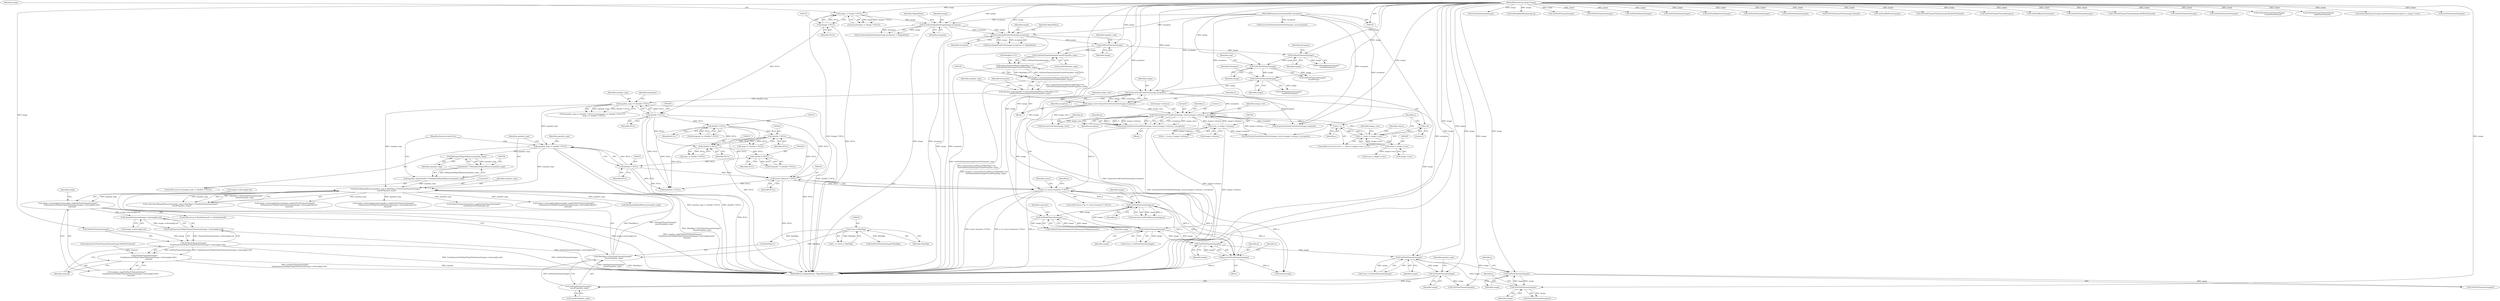 digraph "0_ImageMagick_76401e172ea3a55182be2b8e2aca4d07270f6da6_0@array" {
"1000620" [label="(Call,image->colormap[j].red=equalize_map[GetPixelChannels(image)*\n                ScaleQuantumToMap(ClampToQuantum(image->colormap[j].red))+\n                channel])"];
"1000447" [label="(Call,ResetMagickMemory(equalize_map,0,(MaxMap+1)*GetPixelChannels(image)*\n    sizeof(*equalize_map)))"];
"1000253" [label="(Call,equalize_map=(double *) RelinquishMagickMemory(equalize_map))"];
"1000255" [label="(Call,(double *) RelinquishMagickMemory(equalize_map))"];
"1000257" [label="(Call,RelinquishMagickMemory(equalize_map))"];
"1000248" [label="(Call,equalize_map != (double *) NULL)"];
"1000206" [label="(Call,equalize_map == (double *) NULL)"];
"1000162" [label="(Call,equalize_map=(double *) AcquireQuantumMemory(MaxMap+1UL,\n     GetPixelChannels(image)*sizeof(*equalize_map)))"];
"1000164" [label="(Call,(double *) AcquireQuantumMemory(MaxMap+1UL,\n     GetPixelChannels(image)*sizeof(*equalize_map)))"];
"1000166" [label="(Call,AcquireQuantumMemory(MaxMap+1UL,\n     GetPixelChannels(image)*sizeof(*equalize_map)))"];
"1000170" [label="(Call,GetPixelChannels(image)*sizeof(*equalize_map))"];
"1000171" [label="(Call,GetPixelChannels(image))"];
"1000156" [label="(Call,SyncImagePixelCache(image,exception))"];
"1000133" [label="(Call,AccelerateEqualizeImage(image,exception))"];
"1000120" [label="(Call,image != (Image *) NULL)"];
"1000106" [label="(MethodParameterIn,Image *image)"];
"1000122" [label="(Call,(Image *) NULL)"];
"1000107" [label="(MethodParameterIn,ExceptionInfo *exception)"];
"1000208" [label="(Call,(double *) NULL)"];
"1000250" [label="(Call,(double *) NULL)"];
"1000238" [label="(Call,(double *) NULL)"];
"1000226" [label="(Call,(double *) NULL)"];
"1000219" [label="(Call,(double *) NULL)"];
"1000214" [label="(Call,(double *) NULL)"];
"1000450" [label="(Call,(MaxMap+1)*GetPixelChannels(image)*\n    sizeof(*equalize_map))"];
"1000419" [label="(Call,(ssize_t) MaxMap)"];
"1000454" [label="(Call,GetPixelChannels(image)*\n    sizeof(*equalize_map))"];
"1000455" [label="(Call,GetPixelChannels(image))"];
"1000403" [label="(Call,GetPixelChannels(image))"];
"1000285" [label="(Call,AcquireVirtualCacheView(image,exception))"];
"1000278" [label="(Call,GetPixelChannels(image))"];
"1000199" [label="(Call,GetPixelChannels(image))"];
"1000185" [label="(Call,GetPixelChannels(image))"];
"1000389" [label="(Call,GetPixelChannels(image))"];
"1000353" [label="(Call,GetPixelChannels(image))"];
"1000382" [label="(Call,GetPixelChannels(image))"];
"1000374" [label="(Call,GetPixelIntensity(image,p))"];
"1000387" [label="(Call,p+=GetPixelChannels(image))"];
"1000321" [label="(Call,p == (const Quantum *) NULL)"];
"1000309" [label="(Call,p=GetCacheViewVirtualPixels(image_view,0,y,image->columns,1,exception))"];
"1000311" [label="(Call,GetCacheViewVirtualPixels(image_view,0,y,image->columns,1,exception))"];
"1000283" [label="(Call,image_view=AcquireVirtualCacheView(image,exception))"];
"1000292" [label="(Call,y < (ssize_t) image->rows)"];
"1000289" [label="(Call,y=0)"];
"1000299" [label="(Call,y++)"];
"1000294" [label="(Call,(ssize_t) image->rows)"];
"1000337" [label="(Call,(ssize_t) image->columns)"];
"1000323" [label="(Call,(const Quantum *) NULL)"];
"1000440" [label="(Call,GetPixelChannels(image))"];
"1000431" [label="(Call,GetPixelChannels(image))"];
"1000635" [label="(Call,ClampToQuantum(image->colormap[j].red))"];
"1000634" [label="(Call,ScaleQuantumToMap(ClampToQuantum(image->colormap[j].red)))"];
"1000631" [label="(Call,GetPixelChannels(image)*\n                ScaleQuantumToMap(ClampToQuantum(image->colormap[j].red)))"];
"1000630" [label="(Call,GetPixelChannels(image)*\n                ScaleQuantumToMap(ClampToQuantum(image->colormap[j].red))+\n                channel)"];
"1000404" [label="(Identifier,image)"];
"1000484" [label="(Call,GetPixelChannels(image))"];
"1000175" [label="(Identifier,equalize_map)"];
"1000381" [label="(Call,GetPixelChannels(image)*ScaleQuantumToMap(intensity))"];
"1000249" [label="(Identifier,equalize_map)"];
"1000354" [label="(Identifier,image)"];
"1000228" [label="(Identifier,NULL)"];
"1000296" [label="(Call,image->rows)"];
"1000449" [label="(Literal,0)"];
"1000282" [label="(Identifier,histogram)"];
"1000607" [label="(Call,channel=GetPixelChannelChannel(image,RedPixelChannel))"];
"1000314" [label="(Identifier,y)"];
"1000155" [label="(Call,SyncImagePixelCache(image,exception) == MagickFalse)"];
"1000909" [label="(Call,GetPixelChannels(image))"];
"1000300" [label="(Identifier,y)"];
"1000456" [label="(Identifier,image)"];
"1000447" [label="(Call,ResetMagickMemory(equalize_map,0,(MaxMap+1)*GetPixelChannels(image)*\n    sizeof(*equalize_map)))"];
"1000177" [label="(Identifier,histogram)"];
"1000258" [label="(Identifier,equalize_map)"];
"1000813" [label="(Call,GetCacheViewAuthenticPixels(image_view,0,y,image->columns,1,exception))"];
"1000216" [label="(Identifier,NULL)"];
"1000257" [label="(Call,RelinquishMagickMemory(equalize_map))"];
"1000351" [label="(Call,(ssize_t) GetPixelChannels(image))"];
"1000850" [label="(Call,GetPixelReadMask(image,q))"];
"1000106" [label="(MethodParameterIn,Image *image)"];
"1000439" [label="(Call,GetPixelChannels(image)*j)"];
"1000198" [label="(Call,GetPixelChannels(image)*\n    sizeof(*map))"];
"1000189" [label="(Identifier,histogram)"];
"1000620" [label="(Call,image->colormap[j].red=equalize_map[GetPixelChannels(image)*\n                ScaleQuantumToMap(ClampToQuantum(image->colormap[j].red))+\n                channel])"];
"1000212" [label="(Call,histogram == (double *) NULL)"];
"1000318" [label="(Literal,1)"];
"1000236" [label="(Call,histogram != (double *) NULL)"];
"1000328" [label="(Identifier,status)"];
"1000217" [label="(Call,map == (double *) NULL)"];
"1000393" [label="(Call,DestroyCacheView(image_view))"];
"1000392" [label="(Identifier,image_view)"];
"1000277" [label="(Call,GetPixelChannels(image)*\n    sizeof(*histogram))"];
"1000166" [label="(Call,AcquireQuantumMemory(MaxMap+1UL,\n     GetPixelChannels(image)*sizeof(*equalize_map)))"];
"1000335" [label="(Call,x < (ssize_t) image->columns)"];
"1000121" [label="(Identifier,image)"];
"1000455" [label="(Call,GetPixelChannels(image))"];
"1000213" [label="(Identifier,histogram)"];
"1000825" [label="(Call,(Quantum *) NULL)"];
"1000385" [label="(Identifier,intensity)"];
"1000210" [label="(Identifier,NULL)"];
"1000918" [label="(Call,GetPixelChannels(image))"];
"1000868" [label="(Call,GetPixelChannels(image))"];
"1000226" [label="(Call,(double *) NULL)"];
"1000922" [label="(Call,SyncCacheViewAuthenticPixels(image_view,exception))"];
"1000344" [label="(Block,)"];
"1000320" [label="(ControlStructure,if (p == (const Quantum *) NULL))"];
"1000770" [label="(Call,GetPixelChannels(image))"];
"1000162" [label="(Call,equalize_map=(double *) AcquireQuantumMemory(MaxMap+1UL,\n     GetPixelChannels(image)*sizeof(*equalize_map)))"];
"1000445" [label="(Call,(void) ResetMagickMemory(equalize_map,0,(MaxMap+1)*GetPixelChannels(image)*\n    sizeof(*equalize_map)))"];
"1000156" [label="(Call,SyncImagePixelCache(image,exception))"];
"1000108" [label="(Block,)"];
"1000417" [label="(Call,j <= (ssize_t) MaxMap)"];
"1000163" [label="(Identifier,equalize_map)"];
"1000375" [label="(Identifier,image)"];
"1000203" [label="(Identifier,map)"];
"1000312" [label="(Identifier,image_view)"];
"1000712" [label="(Call,image->colormap[j].blue=equalize_map[GetPixelChannels(image)*\n                ScaleQuantumToMap(ClampToQuantum(image->colormap[j].blue))+\n                channel])"];
"1000135" [label="(Identifier,exception)"];
"1000284" [label="(Identifier,image_view)"];
"1000325" [label="(Identifier,NULL)"];
"1000787" [label="(Call,AcquireAuthenticCacheView(image,exception))"];
"1000219" [label="(Call,(double *) NULL)"];
"1000240" [label="(Identifier,NULL)"];
"1000185" [label="(Call,GetPixelChannels(image))"];
"1000260" [label="(Identifier,ResourceLimitError)"];
"1000252" [label="(Identifier,NULL)"];
"1000442" [label="(Identifier,j)"];
"1000134" [label="(Identifier,image)"];
"1000376" [label="(Identifier,p)"];
"1000431" [label="(Call,GetPixelChannels(image))"];
"1000450" [label="(Call,(MaxMap+1)*GetPixelChannels(image)*\n    sizeof(*equalize_map))"];
"1000207" [label="(Identifier,equalize_map)"];
"1000238" [label="(Call,(double *) NULL)"];
"1000199" [label="(Call,GetPixelChannels(image))"];
"1000132" [label="(Call,AccelerateEqualizeImage(image,exception) != MagickFalse)"];
"1000158" [label="(Identifier,exception)"];
"1000678" [label="(Call,GetPixelChannels(image))"];
"1000739" [label="(Call,GetPixelAlphaTraits(image))"];
"1000724" [label="(Call,GetPixelChannels(image))"];
"1000214" [label="(Call,(double *) NULL)"];
"1000285" [label="(Call,AcquireVirtualCacheView(image,exception))"];
"1000430" [label="(Call,GetPixelChannels(image)*j)"];
"1000255" [label="(Call,(double *) RelinquishMagickMemory(equalize_map))"];
"1000171" [label="(Call,GetPixelChannels(image))"];
"1000612" [label="(ControlStructure,if (black[channel] != white[channel]))"];
"1000250" [label="(Call,(double *) NULL)"];
"1000459" [label="(Identifier,equalize_map)"];
"1000279" [label="(Identifier,image)"];
"1000432" [label="(Identifier,image)"];
"1000631" [label="(Call,GetPixelChannels(image)*\n                ScaleQuantumToMap(ClampToQuantum(image->colormap[j].red)))"];
"1000666" [label="(Call,image->colormap[j].green=equalize_map[GetPixelChannels(image)*\n                ScaleQuantumToMap(ClampToQuantum(image->colormap[j].green))+\n                channel])"];
"1000550" [label="(Call,GetPixelChannels(image))"];
"1000635" [label="(Call,ClampToQuantum(image->colormap[j].red))"];
"1000337" [label="(Call,(ssize_t) image->columns)"];
"1000882" [label="(Call,GetPixelChannelTraits(image,channel))"];
"1000119" [label="(Call,assert(image != (Image *) NULL))"];
"1000904" [label="(Call,ClampToQuantum(equalize_map[GetPixelChannels(image)*\n          ScaleQuantumToMap(q[j])+j]))"];
"1000457" [label="(Call,sizeof(*equalize_map))"];
"1000283" [label="(Call,image_view=AcquireVirtualCacheView(image,exception))"];
"1000323" [label="(Call,(const Quantum *) NULL)"];
"1000315" [label="(Call,image->columns)"];
"1000353" [label="(Call,GetPixelChannels(image))"];
"1000504" [label="(Call,GetPixelChannels(image)*MaxMap)"];
"1000387" [label="(Call,p+=GetPixelChannels(image))"];
"1000634" [label="(Call,ScaleQuantumToMap(ClampToQuantum(image->colormap[j].red)))"];
"1000621" [label="(Call,image->colormap[j].red)"];
"1000173" [label="(Call,sizeof(*equalize_map))"];
"1000170" [label="(Call,GetPixelChannels(image)*sizeof(*equalize_map))"];
"1000253" [label="(Call,equalize_map=(double *) RelinquishMagickMemory(equalize_map))"];
"1000374" [label="(Call,GetPixelIntensity(image,p))"];
"1000630" [label="(Call,GetPixelChannels(image)*\n                ScaleQuantumToMap(ClampToQuantum(image->colormap[j].red))+\n                channel)"];
"1000421" [label="(Identifier,MaxMap)"];
"1000206" [label="(Call,equalize_map == (double *) NULL)"];
"1000254" [label="(Identifier,equalize_map)"];
"1000164" [label="(Call,(double *) AcquireQuantumMemory(MaxMap+1UL,\n     GetPixelChannels(image)*sizeof(*equalize_map)))"];
"1000311" [label="(Call,GetCacheViewVirtualPixels(image_view,0,y,image->columns,1,exception))"];
"1000383" [label="(Identifier,image)"];
"1000310" [label="(Identifier,p)"];
"1000382" [label="(Call,GetPixelChannels(image))"];
"1000107" [label="(MethodParameterIn,ExceptionInfo *exception)"];
"1000601" [label="(Call,GetPixelRedTraits(image))"];
"1000309" [label="(Call,p=GetCacheViewVirtualPixels(image_view,0,y,image->columns,1,exception))"];
"1000287" [label="(Identifier,exception)"];
"1000648" [label="(Identifier,image)"];
"1000339" [label="(Call,image->columns)"];
"1000122" [label="(Call,(Image *) NULL)"];
"1000758" [label="(Call,image->colormap[j].alpha=equalize_map[GetPixelChannels(image)*\n                ScaleQuantumToMap(ClampToQuantum(image->colormap[j].alpha))+\n                channel])"];
"1000433" [label="(Identifier,j)"];
"1000968" [label="(MethodReturn,MagickExport MagickBooleanType)"];
"1000333" [label="(Identifier,x)"];
"1000964" [label="(Call,RelinquishMagickMemory(equalize_map))"];
"1000167" [label="(Call,MaxMap+1UL)"];
"1000248" [label="(Call,equalize_map != (double *) NULL)"];
"1000390" [label="(Identifier,image)"];
"1000286" [label="(Identifier,image)"];
"1000403" [label="(Call,GetPixelChannels(image))"];
"1000289" [label="(Call,y=0)"];
"1000796" [label="(Call,(ssize_t) image->rows)"];
"1000701" [label="(Call,GetPixelChannelChannel(image,BluePixelChannel))"];
"1000876" [label="(Call,GetPixelChannelChannel(image,j))"];
"1000454" [label="(Call,GetPixelChannels(image)*\n    sizeof(*equalize_map))"];
"1000693" [label="(Call,GetPixelBlueTraits(image))"];
"1000451" [label="(Call,MaxMap+1)"];
"1000299" [label="(Call,y++)"];
"1000291" [label="(Literal,0)"];
"1000533" [label="(Call,GetPixelChannels(image))"];
"1000124" [label="(Identifier,NULL)"];
"1000372" [label="(Call,intensity=GetPixelIntensity(image,p))"];
"1000609" [label="(Call,GetPixelChannelChannel(image,RedPixelChannel))"];
"1000157" [label="(Identifier,image)"];
"1000321" [label="(Call,p == (const Quantum *) NULL)"];
"1000294" [label="(Call,(ssize_t) image->rows)"];
"1000200" [label="(Identifier,image)"];
"1000186" [label="(Identifier,image)"];
"1000136" [label="(Identifier,MagickFalse)"];
"1000319" [label="(Identifier,exception)"];
"1000359" [label="(Call,intensity=p[i])"];
"1000301" [label="(Block,)"];
"1000440" [label="(Call,GetPixelChannels(image))"];
"1000857" [label="(Call,GetPixelChannels(image))"];
"1000636" [label="(Call,image->colormap[j].red)"];
"1000628" [label="(Call,equalize_map[GetPixelChannels(image)*\n                ScaleQuantumToMap(ClampToQuantum(image->colormap[j].red))+\n                channel])"];
"1000647" [label="(Call,GetPixelGreenTraits(image))"];
"1000632" [label="(Call,GetPixelChannels(image))"];
"1000655" [label="(Call,GetPixelChannelChannel(image,\n              GreenPixelChannel))"];
"1000290" [label="(Identifier,y)"];
"1000133" [label="(Call,AccelerateEqualizeImage(image,exception))"];
"1000221" [label="(Identifier,NULL)"];
"1000401" [label="(Call,(ssize_t) GetPixelChannels(image))"];
"1000313" [label="(Literal,0)"];
"1000747" [label="(Call,GetPixelChannelChannel(image,\n              AlphaPixelChannel))"];
"1000184" [label="(Call,GetPixelChannels(image)*\n    sizeof(*histogram))"];
"1000448" [label="(Identifier,equalize_map)"];
"1000292" [label="(Call,y < (ssize_t) image->rows)"];
"1000643" [label="(Identifier,channel)"];
"1000306" [label="(Identifier,status)"];
"1000120" [label="(Call,image != (Image *) NULL)"];
"1000247" [label="(ControlStructure,if (equalize_map != (double *) NULL))"];
"1000941" [label="(Call,SetImageProgress(image,EqualizeImageTag,progress++,image->rows))"];
"1000419" [label="(Call,(ssize_t) MaxMap)"];
"1000224" [label="(Call,map != (double *) NULL)"];
"1000288" [label="(ControlStructure,for (y=0; y < (ssize_t) image->rows; y++))"];
"1000322" [label="(Identifier,p)"];
"1000505" [label="(Call,GetPixelChannels(image))"];
"1000278" [label="(Call,GetPixelChannels(image))"];
"1000388" [label="(Identifier,p)"];
"1000159" [label="(Identifier,MagickFalse)"];
"1000389" [label="(Call,GetPixelChannels(image))"];
"1000343" [label="(Identifier,x)"];
"1000208" [label="(Call,(double *) NULL)"];
"1000205" [label="(Call,(equalize_map == (double *) NULL) || (histogram == (double *) NULL) ||\n      (map == (double *) NULL))"];
"1000172" [label="(Identifier,image)"];
"1000293" [label="(Identifier,y)"];
"1000441" [label="(Identifier,image)"];
"1000620" -> "1000612"  [label="AST: "];
"1000620" -> "1000628"  [label="CFG: "];
"1000621" -> "1000620"  [label="AST: "];
"1000628" -> "1000620"  [label="AST: "];
"1000648" -> "1000620"  [label="CFG: "];
"1000620" -> "1000968"  [label="DDG: image->colormap[j].red"];
"1000620" -> "1000968"  [label="DDG: equalize_map[GetPixelChannels(image)*\n                ScaleQuantumToMap(ClampToQuantum(image->colormap[j].red))+\n                channel]"];
"1000447" -> "1000620"  [label="DDG: equalize_map"];
"1000620" -> "1000635"  [label="DDG: image->colormap[j].red"];
"1000447" -> "1000445"  [label="AST: "];
"1000447" -> "1000450"  [label="CFG: "];
"1000448" -> "1000447"  [label="AST: "];
"1000449" -> "1000447"  [label="AST: "];
"1000450" -> "1000447"  [label="AST: "];
"1000445" -> "1000447"  [label="CFG: "];
"1000447" -> "1000968"  [label="DDG: (MaxMap+1)*GetPixelChannels(image)*\n    sizeof(*equalize_map)"];
"1000447" -> "1000445"  [label="DDG: equalize_map"];
"1000447" -> "1000445"  [label="DDG: 0"];
"1000447" -> "1000445"  [label="DDG: (MaxMap+1)*GetPixelChannels(image)*\n    sizeof(*equalize_map)"];
"1000253" -> "1000447"  [label="DDG: equalize_map"];
"1000206" -> "1000447"  [label="DDG: equalize_map"];
"1000248" -> "1000447"  [label="DDG: equalize_map"];
"1000450" -> "1000447"  [label="DDG: MaxMap+1"];
"1000450" -> "1000447"  [label="DDG: GetPixelChannels(image)*\n    sizeof(*equalize_map)"];
"1000447" -> "1000666"  [label="DDG: equalize_map"];
"1000447" -> "1000712"  [label="DDG: equalize_map"];
"1000447" -> "1000758"  [label="DDG: equalize_map"];
"1000447" -> "1000904"  [label="DDG: equalize_map"];
"1000447" -> "1000964"  [label="DDG: equalize_map"];
"1000253" -> "1000247"  [label="AST: "];
"1000253" -> "1000255"  [label="CFG: "];
"1000254" -> "1000253"  [label="AST: "];
"1000255" -> "1000253"  [label="AST: "];
"1000260" -> "1000253"  [label="CFG: "];
"1000255" -> "1000253"  [label="DDG: RelinquishMagickMemory(equalize_map)"];
"1000255" -> "1000257"  [label="CFG: "];
"1000256" -> "1000255"  [label="AST: "];
"1000257" -> "1000255"  [label="AST: "];
"1000257" -> "1000255"  [label="DDG: equalize_map"];
"1000257" -> "1000258"  [label="CFG: "];
"1000258" -> "1000257"  [label="AST: "];
"1000248" -> "1000257"  [label="DDG: equalize_map"];
"1000248" -> "1000247"  [label="AST: "];
"1000248" -> "1000250"  [label="CFG: "];
"1000249" -> "1000248"  [label="AST: "];
"1000250" -> "1000248"  [label="AST: "];
"1000254" -> "1000248"  [label="CFG: "];
"1000260" -> "1000248"  [label="CFG: "];
"1000248" -> "1000968"  [label="DDG: equalize_map != (double *) NULL"];
"1000248" -> "1000968"  [label="DDG: (double *) NULL"];
"1000206" -> "1000248"  [label="DDG: equalize_map"];
"1000250" -> "1000248"  [label="DDG: NULL"];
"1000206" -> "1000205"  [label="AST: "];
"1000206" -> "1000208"  [label="CFG: "];
"1000207" -> "1000206"  [label="AST: "];
"1000208" -> "1000206"  [label="AST: "];
"1000213" -> "1000206"  [label="CFG: "];
"1000205" -> "1000206"  [label="CFG: "];
"1000206" -> "1000968"  [label="DDG: (double *) NULL"];
"1000206" -> "1000205"  [label="DDG: equalize_map"];
"1000206" -> "1000205"  [label="DDG: (double *) NULL"];
"1000162" -> "1000206"  [label="DDG: equalize_map"];
"1000208" -> "1000206"  [label="DDG: NULL"];
"1000162" -> "1000108"  [label="AST: "];
"1000162" -> "1000164"  [label="CFG: "];
"1000163" -> "1000162"  [label="AST: "];
"1000164" -> "1000162"  [label="AST: "];
"1000177" -> "1000162"  [label="CFG: "];
"1000162" -> "1000968"  [label="DDG: (double *) AcquireQuantumMemory(MaxMap+1UL,\n     GetPixelChannels(image)*sizeof(*equalize_map))"];
"1000164" -> "1000162"  [label="DDG: AcquireQuantumMemory(MaxMap+1UL,\n     GetPixelChannels(image)*sizeof(*equalize_map))"];
"1000164" -> "1000166"  [label="CFG: "];
"1000165" -> "1000164"  [label="AST: "];
"1000166" -> "1000164"  [label="AST: "];
"1000164" -> "1000968"  [label="DDG: AcquireQuantumMemory(MaxMap+1UL,\n     GetPixelChannels(image)*sizeof(*equalize_map))"];
"1000166" -> "1000164"  [label="DDG: MaxMap+1UL"];
"1000166" -> "1000164"  [label="DDG: GetPixelChannels(image)*sizeof(*equalize_map)"];
"1000166" -> "1000170"  [label="CFG: "];
"1000167" -> "1000166"  [label="AST: "];
"1000170" -> "1000166"  [label="AST: "];
"1000166" -> "1000968"  [label="DDG: GetPixelChannels(image)*sizeof(*equalize_map)"];
"1000170" -> "1000166"  [label="DDG: GetPixelChannels(image)"];
"1000170" -> "1000173"  [label="CFG: "];
"1000171" -> "1000170"  [label="AST: "];
"1000173" -> "1000170"  [label="AST: "];
"1000171" -> "1000170"  [label="DDG: image"];
"1000171" -> "1000172"  [label="CFG: "];
"1000172" -> "1000171"  [label="AST: "];
"1000175" -> "1000171"  [label="CFG: "];
"1000156" -> "1000171"  [label="DDG: image"];
"1000106" -> "1000171"  [label="DDG: image"];
"1000171" -> "1000185"  [label="DDG: image"];
"1000156" -> "1000155"  [label="AST: "];
"1000156" -> "1000158"  [label="CFG: "];
"1000157" -> "1000156"  [label="AST: "];
"1000158" -> "1000156"  [label="AST: "];
"1000159" -> "1000156"  [label="CFG: "];
"1000156" -> "1000968"  [label="DDG: image"];
"1000156" -> "1000968"  [label="DDG: exception"];
"1000156" -> "1000155"  [label="DDG: image"];
"1000156" -> "1000155"  [label="DDG: exception"];
"1000133" -> "1000156"  [label="DDG: image"];
"1000133" -> "1000156"  [label="DDG: exception"];
"1000106" -> "1000156"  [label="DDG: image"];
"1000107" -> "1000156"  [label="DDG: exception"];
"1000156" -> "1000285"  [label="DDG: exception"];
"1000133" -> "1000132"  [label="AST: "];
"1000133" -> "1000135"  [label="CFG: "];
"1000134" -> "1000133"  [label="AST: "];
"1000135" -> "1000133"  [label="AST: "];
"1000136" -> "1000133"  [label="CFG: "];
"1000133" -> "1000968"  [label="DDG: image"];
"1000133" -> "1000968"  [label="DDG: exception"];
"1000133" -> "1000132"  [label="DDG: image"];
"1000133" -> "1000132"  [label="DDG: exception"];
"1000120" -> "1000133"  [label="DDG: image"];
"1000106" -> "1000133"  [label="DDG: image"];
"1000107" -> "1000133"  [label="DDG: exception"];
"1000120" -> "1000119"  [label="AST: "];
"1000120" -> "1000122"  [label="CFG: "];
"1000121" -> "1000120"  [label="AST: "];
"1000122" -> "1000120"  [label="AST: "];
"1000119" -> "1000120"  [label="CFG: "];
"1000120" -> "1000968"  [label="DDG: (Image *) NULL"];
"1000120" -> "1000119"  [label="DDG: image"];
"1000120" -> "1000119"  [label="DDG: (Image *) NULL"];
"1000106" -> "1000120"  [label="DDG: image"];
"1000122" -> "1000120"  [label="DDG: NULL"];
"1000106" -> "1000105"  [label="AST: "];
"1000106" -> "1000968"  [label="DDG: image"];
"1000106" -> "1000185"  [label="DDG: image"];
"1000106" -> "1000199"  [label="DDG: image"];
"1000106" -> "1000278"  [label="DDG: image"];
"1000106" -> "1000285"  [label="DDG: image"];
"1000106" -> "1000353"  [label="DDG: image"];
"1000106" -> "1000374"  [label="DDG: image"];
"1000106" -> "1000382"  [label="DDG: image"];
"1000106" -> "1000389"  [label="DDG: image"];
"1000106" -> "1000403"  [label="DDG: image"];
"1000106" -> "1000431"  [label="DDG: image"];
"1000106" -> "1000440"  [label="DDG: image"];
"1000106" -> "1000455"  [label="DDG: image"];
"1000106" -> "1000484"  [label="DDG: image"];
"1000106" -> "1000505"  [label="DDG: image"];
"1000106" -> "1000533"  [label="DDG: image"];
"1000106" -> "1000550"  [label="DDG: image"];
"1000106" -> "1000601"  [label="DDG: image"];
"1000106" -> "1000609"  [label="DDG: image"];
"1000106" -> "1000632"  [label="DDG: image"];
"1000106" -> "1000647"  [label="DDG: image"];
"1000106" -> "1000655"  [label="DDG: image"];
"1000106" -> "1000678"  [label="DDG: image"];
"1000106" -> "1000693"  [label="DDG: image"];
"1000106" -> "1000701"  [label="DDG: image"];
"1000106" -> "1000724"  [label="DDG: image"];
"1000106" -> "1000739"  [label="DDG: image"];
"1000106" -> "1000747"  [label="DDG: image"];
"1000106" -> "1000770"  [label="DDG: image"];
"1000106" -> "1000787"  [label="DDG: image"];
"1000106" -> "1000850"  [label="DDG: image"];
"1000106" -> "1000857"  [label="DDG: image"];
"1000106" -> "1000868"  [label="DDG: image"];
"1000106" -> "1000876"  [label="DDG: image"];
"1000106" -> "1000882"  [label="DDG: image"];
"1000106" -> "1000909"  [label="DDG: image"];
"1000106" -> "1000918"  [label="DDG: image"];
"1000106" -> "1000941"  [label="DDG: image"];
"1000122" -> "1000124"  [label="CFG: "];
"1000123" -> "1000122"  [label="AST: "];
"1000124" -> "1000122"  [label="AST: "];
"1000122" -> "1000968"  [label="DDG: NULL"];
"1000122" -> "1000208"  [label="DDG: NULL"];
"1000107" -> "1000105"  [label="AST: "];
"1000107" -> "1000968"  [label="DDG: exception"];
"1000107" -> "1000285"  [label="DDG: exception"];
"1000107" -> "1000311"  [label="DDG: exception"];
"1000107" -> "1000787"  [label="DDG: exception"];
"1000107" -> "1000813"  [label="DDG: exception"];
"1000107" -> "1000922"  [label="DDG: exception"];
"1000208" -> "1000210"  [label="CFG: "];
"1000209" -> "1000208"  [label="AST: "];
"1000210" -> "1000208"  [label="AST: "];
"1000208" -> "1000968"  [label="DDG: NULL"];
"1000208" -> "1000214"  [label="DDG: NULL"];
"1000208" -> "1000226"  [label="DDG: NULL"];
"1000208" -> "1000323"  [label="DDG: NULL"];
"1000208" -> "1000825"  [label="DDG: NULL"];
"1000250" -> "1000252"  [label="CFG: "];
"1000251" -> "1000250"  [label="AST: "];
"1000252" -> "1000250"  [label="AST: "];
"1000250" -> "1000968"  [label="DDG: NULL"];
"1000238" -> "1000250"  [label="DDG: NULL"];
"1000250" -> "1000323"  [label="DDG: NULL"];
"1000250" -> "1000825"  [label="DDG: NULL"];
"1000238" -> "1000236"  [label="AST: "];
"1000238" -> "1000240"  [label="CFG: "];
"1000239" -> "1000238"  [label="AST: "];
"1000240" -> "1000238"  [label="AST: "];
"1000236" -> "1000238"  [label="CFG: "];
"1000238" -> "1000236"  [label="DDG: NULL"];
"1000226" -> "1000238"  [label="DDG: NULL"];
"1000226" -> "1000224"  [label="AST: "];
"1000226" -> "1000228"  [label="CFG: "];
"1000227" -> "1000226"  [label="AST: "];
"1000228" -> "1000226"  [label="AST: "];
"1000224" -> "1000226"  [label="CFG: "];
"1000226" -> "1000224"  [label="DDG: NULL"];
"1000219" -> "1000226"  [label="DDG: NULL"];
"1000214" -> "1000226"  [label="DDG: NULL"];
"1000219" -> "1000217"  [label="AST: "];
"1000219" -> "1000221"  [label="CFG: "];
"1000220" -> "1000219"  [label="AST: "];
"1000221" -> "1000219"  [label="AST: "];
"1000217" -> "1000219"  [label="CFG: "];
"1000219" -> "1000968"  [label="DDG: NULL"];
"1000219" -> "1000217"  [label="DDG: NULL"];
"1000214" -> "1000219"  [label="DDG: NULL"];
"1000219" -> "1000323"  [label="DDG: NULL"];
"1000219" -> "1000825"  [label="DDG: NULL"];
"1000214" -> "1000212"  [label="AST: "];
"1000214" -> "1000216"  [label="CFG: "];
"1000215" -> "1000214"  [label="AST: "];
"1000216" -> "1000214"  [label="AST: "];
"1000212" -> "1000214"  [label="CFG: "];
"1000214" -> "1000968"  [label="DDG: NULL"];
"1000214" -> "1000212"  [label="DDG: NULL"];
"1000214" -> "1000323"  [label="DDG: NULL"];
"1000214" -> "1000825"  [label="DDG: NULL"];
"1000450" -> "1000454"  [label="CFG: "];
"1000451" -> "1000450"  [label="AST: "];
"1000454" -> "1000450"  [label="AST: "];
"1000450" -> "1000968"  [label="DDG: MaxMap+1"];
"1000450" -> "1000968"  [label="DDG: GetPixelChannels(image)*\n    sizeof(*equalize_map)"];
"1000419" -> "1000450"  [label="DDG: MaxMap"];
"1000454" -> "1000450"  [label="DDG: GetPixelChannels(image)"];
"1000419" -> "1000417"  [label="AST: "];
"1000419" -> "1000421"  [label="CFG: "];
"1000420" -> "1000419"  [label="AST: "];
"1000421" -> "1000419"  [label="AST: "];
"1000417" -> "1000419"  [label="CFG: "];
"1000419" -> "1000417"  [label="DDG: MaxMap"];
"1000419" -> "1000451"  [label="DDG: MaxMap"];
"1000419" -> "1000504"  [label="DDG: MaxMap"];
"1000454" -> "1000457"  [label="CFG: "];
"1000455" -> "1000454"  [label="AST: "];
"1000457" -> "1000454"  [label="AST: "];
"1000455" -> "1000454"  [label="DDG: image"];
"1000455" -> "1000456"  [label="CFG: "];
"1000456" -> "1000455"  [label="AST: "];
"1000459" -> "1000455"  [label="CFG: "];
"1000403" -> "1000455"  [label="DDG: image"];
"1000455" -> "1000484"  [label="DDG: image"];
"1000403" -> "1000401"  [label="AST: "];
"1000403" -> "1000404"  [label="CFG: "];
"1000404" -> "1000403"  [label="AST: "];
"1000401" -> "1000403"  [label="CFG: "];
"1000403" -> "1000401"  [label="DDG: image"];
"1000285" -> "1000403"  [label="DDG: image"];
"1000389" -> "1000403"  [label="DDG: image"];
"1000440" -> "1000403"  [label="DDG: image"];
"1000403" -> "1000431"  [label="DDG: image"];
"1000285" -> "1000283"  [label="AST: "];
"1000285" -> "1000287"  [label="CFG: "];
"1000286" -> "1000285"  [label="AST: "];
"1000287" -> "1000285"  [label="AST: "];
"1000283" -> "1000285"  [label="CFG: "];
"1000285" -> "1000283"  [label="DDG: image"];
"1000285" -> "1000283"  [label="DDG: exception"];
"1000278" -> "1000285"  [label="DDG: image"];
"1000285" -> "1000311"  [label="DDG: exception"];
"1000285" -> "1000353"  [label="DDG: image"];
"1000285" -> "1000787"  [label="DDG: exception"];
"1000278" -> "1000277"  [label="AST: "];
"1000278" -> "1000279"  [label="CFG: "];
"1000279" -> "1000278"  [label="AST: "];
"1000282" -> "1000278"  [label="CFG: "];
"1000278" -> "1000277"  [label="DDG: image"];
"1000199" -> "1000278"  [label="DDG: image"];
"1000199" -> "1000198"  [label="AST: "];
"1000199" -> "1000200"  [label="CFG: "];
"1000200" -> "1000199"  [label="AST: "];
"1000203" -> "1000199"  [label="CFG: "];
"1000199" -> "1000198"  [label="DDG: image"];
"1000185" -> "1000199"  [label="DDG: image"];
"1000185" -> "1000184"  [label="AST: "];
"1000185" -> "1000186"  [label="CFG: "];
"1000186" -> "1000185"  [label="AST: "];
"1000189" -> "1000185"  [label="CFG: "];
"1000185" -> "1000184"  [label="DDG: image"];
"1000389" -> "1000387"  [label="AST: "];
"1000389" -> "1000390"  [label="CFG: "];
"1000390" -> "1000389"  [label="AST: "];
"1000387" -> "1000389"  [label="CFG: "];
"1000389" -> "1000353"  [label="DDG: image"];
"1000389" -> "1000387"  [label="DDG: image"];
"1000353" -> "1000389"  [label="DDG: image"];
"1000353" -> "1000351"  [label="AST: "];
"1000353" -> "1000354"  [label="CFG: "];
"1000354" -> "1000353"  [label="AST: "];
"1000351" -> "1000353"  [label="CFG: "];
"1000353" -> "1000351"  [label="DDG: image"];
"1000382" -> "1000353"  [label="DDG: image"];
"1000353" -> "1000374"  [label="DDG: image"];
"1000353" -> "1000382"  [label="DDG: image"];
"1000382" -> "1000381"  [label="AST: "];
"1000382" -> "1000383"  [label="CFG: "];
"1000383" -> "1000382"  [label="AST: "];
"1000385" -> "1000382"  [label="CFG: "];
"1000382" -> "1000381"  [label="DDG: image"];
"1000374" -> "1000382"  [label="DDG: image"];
"1000374" -> "1000372"  [label="AST: "];
"1000374" -> "1000376"  [label="CFG: "];
"1000375" -> "1000374"  [label="AST: "];
"1000376" -> "1000374"  [label="AST: "];
"1000372" -> "1000374"  [label="CFG: "];
"1000374" -> "1000321"  [label="DDG: p"];
"1000374" -> "1000359"  [label="DDG: p"];
"1000374" -> "1000372"  [label="DDG: image"];
"1000374" -> "1000372"  [label="DDG: p"];
"1000387" -> "1000374"  [label="DDG: p"];
"1000321" -> "1000374"  [label="DDG: p"];
"1000374" -> "1000387"  [label="DDG: p"];
"1000387" -> "1000344"  [label="AST: "];
"1000388" -> "1000387"  [label="AST: "];
"1000343" -> "1000387"  [label="CFG: "];
"1000387" -> "1000968"  [label="DDG: p"];
"1000387" -> "1000321"  [label="DDG: p"];
"1000387" -> "1000359"  [label="DDG: p"];
"1000321" -> "1000387"  [label="DDG: p"];
"1000321" -> "1000320"  [label="AST: "];
"1000321" -> "1000323"  [label="CFG: "];
"1000322" -> "1000321"  [label="AST: "];
"1000323" -> "1000321"  [label="AST: "];
"1000328" -> "1000321"  [label="CFG: "];
"1000333" -> "1000321"  [label="CFG: "];
"1000321" -> "1000968"  [label="DDG: p"];
"1000321" -> "1000968"  [label="DDG: (const Quantum *) NULL"];
"1000321" -> "1000968"  [label="DDG: p == (const Quantum *) NULL"];
"1000309" -> "1000321"  [label="DDG: p"];
"1000323" -> "1000321"  [label="DDG: NULL"];
"1000321" -> "1000359"  [label="DDG: p"];
"1000309" -> "1000301"  [label="AST: "];
"1000309" -> "1000311"  [label="CFG: "];
"1000310" -> "1000309"  [label="AST: "];
"1000311" -> "1000309"  [label="AST: "];
"1000322" -> "1000309"  [label="CFG: "];
"1000309" -> "1000968"  [label="DDG: GetCacheViewVirtualPixels(image_view,0,y,image->columns,1,exception)"];
"1000311" -> "1000309"  [label="DDG: exception"];
"1000311" -> "1000309"  [label="DDG: image_view"];
"1000311" -> "1000309"  [label="DDG: y"];
"1000311" -> "1000309"  [label="DDG: 0"];
"1000311" -> "1000309"  [label="DDG: image->columns"];
"1000311" -> "1000309"  [label="DDG: 1"];
"1000311" -> "1000319"  [label="CFG: "];
"1000312" -> "1000311"  [label="AST: "];
"1000313" -> "1000311"  [label="AST: "];
"1000314" -> "1000311"  [label="AST: "];
"1000315" -> "1000311"  [label="AST: "];
"1000318" -> "1000311"  [label="AST: "];
"1000319" -> "1000311"  [label="AST: "];
"1000311" -> "1000968"  [label="DDG: image->columns"];
"1000311" -> "1000299"  [label="DDG: y"];
"1000283" -> "1000311"  [label="DDG: image_view"];
"1000292" -> "1000311"  [label="DDG: y"];
"1000337" -> "1000311"  [label="DDG: image->columns"];
"1000311" -> "1000337"  [label="DDG: image->columns"];
"1000311" -> "1000393"  [label="DDG: image_view"];
"1000311" -> "1000787"  [label="DDG: exception"];
"1000311" -> "1000813"  [label="DDG: image->columns"];
"1000283" -> "1000108"  [label="AST: "];
"1000284" -> "1000283"  [label="AST: "];
"1000290" -> "1000283"  [label="CFG: "];
"1000283" -> "1000968"  [label="DDG: AcquireVirtualCacheView(image,exception)"];
"1000283" -> "1000393"  [label="DDG: image_view"];
"1000292" -> "1000288"  [label="AST: "];
"1000292" -> "1000294"  [label="CFG: "];
"1000293" -> "1000292"  [label="AST: "];
"1000294" -> "1000292"  [label="AST: "];
"1000306" -> "1000292"  [label="CFG: "];
"1000392" -> "1000292"  [label="CFG: "];
"1000289" -> "1000292"  [label="DDG: y"];
"1000299" -> "1000292"  [label="DDG: y"];
"1000294" -> "1000292"  [label="DDG: image->rows"];
"1000292" -> "1000299"  [label="DDG: y"];
"1000289" -> "1000288"  [label="AST: "];
"1000289" -> "1000291"  [label="CFG: "];
"1000290" -> "1000289"  [label="AST: "];
"1000291" -> "1000289"  [label="AST: "];
"1000293" -> "1000289"  [label="CFG: "];
"1000299" -> "1000288"  [label="AST: "];
"1000299" -> "1000300"  [label="CFG: "];
"1000300" -> "1000299"  [label="AST: "];
"1000293" -> "1000299"  [label="CFG: "];
"1000294" -> "1000296"  [label="CFG: "];
"1000295" -> "1000294"  [label="AST: "];
"1000296" -> "1000294"  [label="AST: "];
"1000294" -> "1000796"  [label="DDG: image->rows"];
"1000337" -> "1000335"  [label="AST: "];
"1000337" -> "1000339"  [label="CFG: "];
"1000338" -> "1000337"  [label="AST: "];
"1000339" -> "1000337"  [label="AST: "];
"1000335" -> "1000337"  [label="CFG: "];
"1000337" -> "1000968"  [label="DDG: image->columns"];
"1000337" -> "1000335"  [label="DDG: image->columns"];
"1000337" -> "1000813"  [label="DDG: image->columns"];
"1000323" -> "1000325"  [label="CFG: "];
"1000324" -> "1000323"  [label="AST: "];
"1000325" -> "1000323"  [label="AST: "];
"1000323" -> "1000968"  [label="DDG: NULL"];
"1000323" -> "1000825"  [label="DDG: NULL"];
"1000440" -> "1000439"  [label="AST: "];
"1000440" -> "1000441"  [label="CFG: "];
"1000441" -> "1000440"  [label="AST: "];
"1000442" -> "1000440"  [label="CFG: "];
"1000440" -> "1000431"  [label="DDG: image"];
"1000440" -> "1000439"  [label="DDG: image"];
"1000431" -> "1000440"  [label="DDG: image"];
"1000431" -> "1000430"  [label="AST: "];
"1000431" -> "1000432"  [label="CFG: "];
"1000432" -> "1000431"  [label="AST: "];
"1000433" -> "1000431"  [label="CFG: "];
"1000431" -> "1000430"  [label="DDG: image"];
"1000635" -> "1000634"  [label="AST: "];
"1000635" -> "1000636"  [label="CFG: "];
"1000636" -> "1000635"  [label="AST: "];
"1000634" -> "1000635"  [label="CFG: "];
"1000635" -> "1000634"  [label="DDG: image->colormap[j].red"];
"1000634" -> "1000631"  [label="AST: "];
"1000631" -> "1000634"  [label="CFG: "];
"1000634" -> "1000968"  [label="DDG: ClampToQuantum(image->colormap[j].red)"];
"1000634" -> "1000631"  [label="DDG: ClampToQuantum(image->colormap[j].red)"];
"1000631" -> "1000630"  [label="AST: "];
"1000632" -> "1000631"  [label="AST: "];
"1000643" -> "1000631"  [label="CFG: "];
"1000631" -> "1000968"  [label="DDG: GetPixelChannels(image)"];
"1000631" -> "1000968"  [label="DDG: ScaleQuantumToMap(ClampToQuantum(image->colormap[j].red))"];
"1000631" -> "1000630"  [label="DDG: GetPixelChannels(image)"];
"1000631" -> "1000630"  [label="DDG: ScaleQuantumToMap(ClampToQuantum(image->colormap[j].red))"];
"1000632" -> "1000631"  [label="DDG: image"];
"1000630" -> "1000628"  [label="AST: "];
"1000630" -> "1000643"  [label="CFG: "];
"1000643" -> "1000630"  [label="AST: "];
"1000628" -> "1000630"  [label="CFG: "];
"1000630" -> "1000968"  [label="DDG: channel"];
"1000630" -> "1000968"  [label="DDG: GetPixelChannels(image)*\n                ScaleQuantumToMap(ClampToQuantum(image->colormap[j].red))"];
"1000607" -> "1000630"  [label="DDG: channel"];
}
